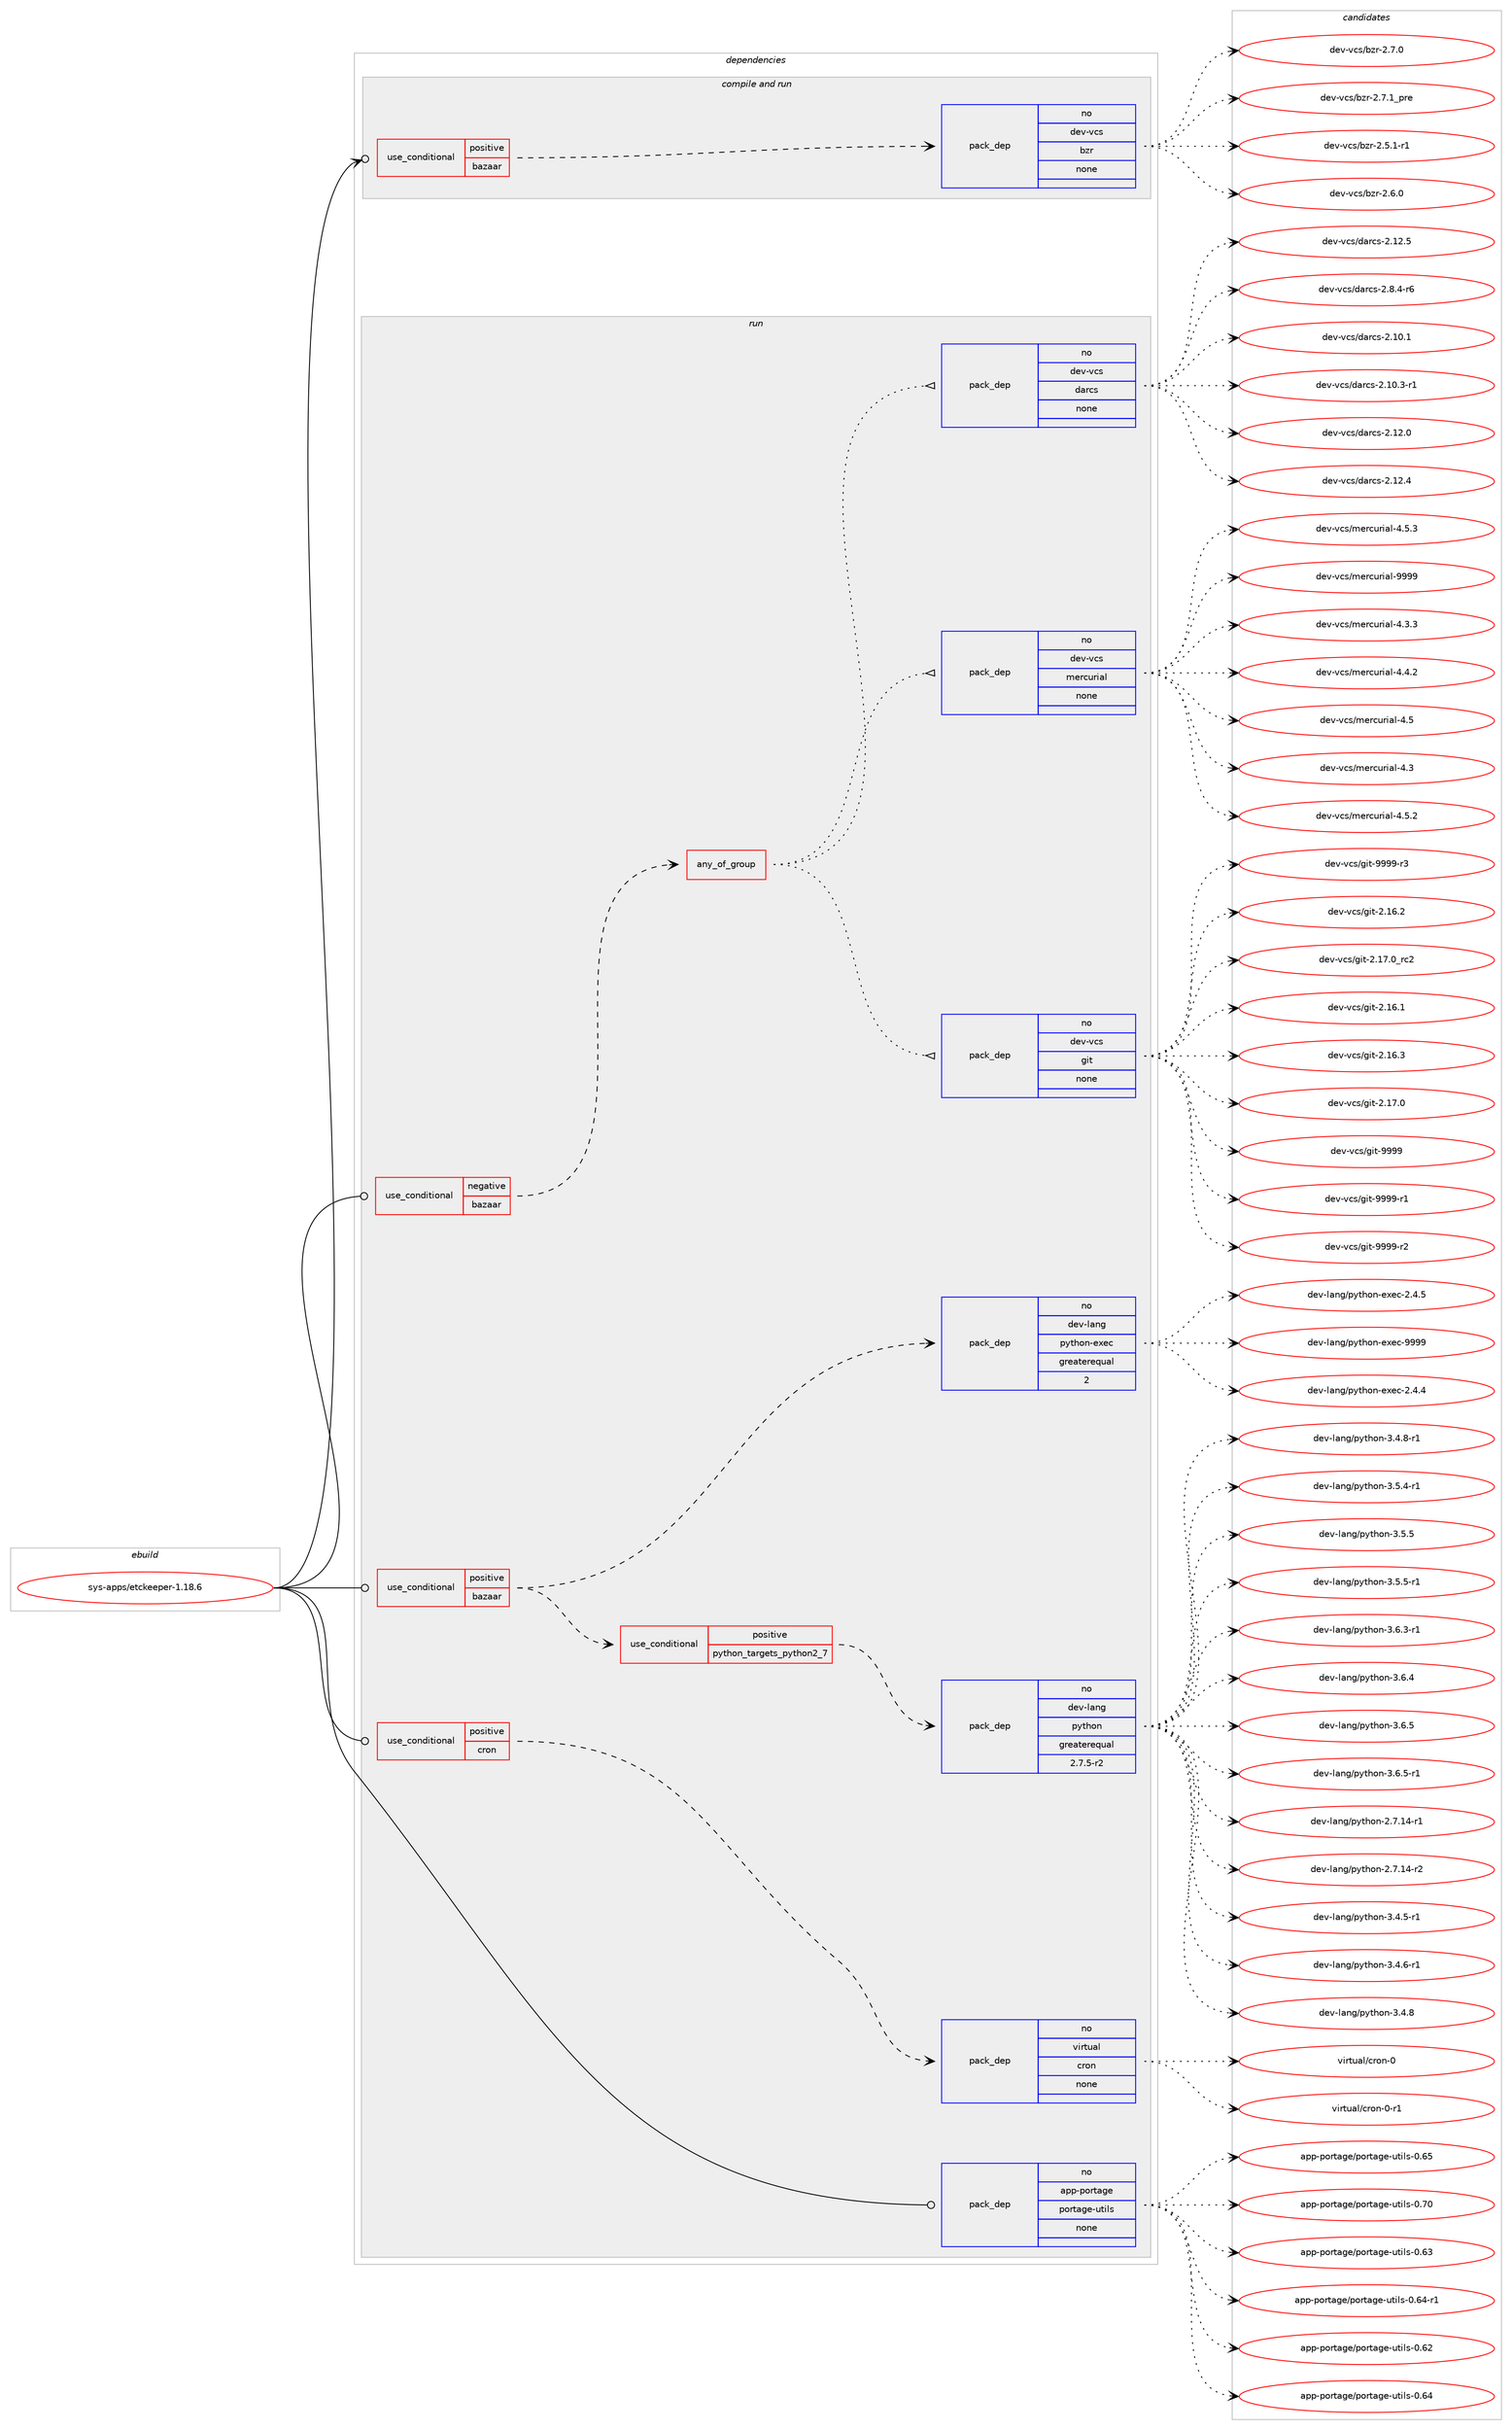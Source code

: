 digraph prolog {

# *************
# Graph options
# *************

newrank=true;
concentrate=true;
compound=true;
graph [rankdir=LR,fontname=Helvetica,fontsize=10,ranksep=1.5];#, ranksep=2.5, nodesep=0.2];
edge  [arrowhead=vee];
node  [fontname=Helvetica,fontsize=10];

# **********
# The ebuild
# **********

subgraph cluster_leftcol {
color=gray;
rank=same;
label=<<i>ebuild</i>>;
id [label="sys-apps/etckeeper-1.18.6", color=red, width=4, href="../sys-apps/etckeeper-1.18.6.svg"];
}

# ****************
# The dependencies
# ****************

subgraph cluster_midcol {
color=gray;
label=<<i>dependencies</i>>;
subgraph cluster_compile {
fillcolor="#eeeeee";
style=filled;
label=<<i>compile</i>>;
}
subgraph cluster_compileandrun {
fillcolor="#eeeeee";
style=filled;
label=<<i>compile and run</i>>;
subgraph cond271 {
dependency5007 [label=<<TABLE BORDER="0" CELLBORDER="1" CELLSPACING="0" CELLPADDING="4"><TR><TD ROWSPAN="3" CELLPADDING="10">use_conditional</TD></TR><TR><TD>positive</TD></TR><TR><TD>bazaar</TD></TR></TABLE>>, shape=none, color=red];
subgraph pack4724 {
dependency5008 [label=<<TABLE BORDER="0" CELLBORDER="1" CELLSPACING="0" CELLPADDING="4" WIDTH="220"><TR><TD ROWSPAN="6" CELLPADDING="30">pack_dep</TD></TR><TR><TD WIDTH="110">no</TD></TR><TR><TD>dev-vcs</TD></TR><TR><TD>bzr</TD></TR><TR><TD>none</TD></TR><TR><TD></TD></TR></TABLE>>, shape=none, color=blue];
}
dependency5007:e -> dependency5008:w [weight=20,style="dashed",arrowhead="vee"];
}
id:e -> dependency5007:w [weight=20,style="solid",arrowhead="odotvee"];
}
subgraph cluster_run {
fillcolor="#eeeeee";
style=filled;
label=<<i>run</i>>;
subgraph cond272 {
dependency5009 [label=<<TABLE BORDER="0" CELLBORDER="1" CELLSPACING="0" CELLPADDING="4"><TR><TD ROWSPAN="3" CELLPADDING="10">use_conditional</TD></TR><TR><TD>negative</TD></TR><TR><TD>bazaar</TD></TR></TABLE>>, shape=none, color=red];
subgraph any14 {
dependency5010 [label=<<TABLE BORDER="0" CELLBORDER="1" CELLSPACING="0" CELLPADDING="4"><TR><TD CELLPADDING="10">any_of_group</TD></TR></TABLE>>, shape=none, color=red];subgraph pack4725 {
dependency5011 [label=<<TABLE BORDER="0" CELLBORDER="1" CELLSPACING="0" CELLPADDING="4" WIDTH="220"><TR><TD ROWSPAN="6" CELLPADDING="30">pack_dep</TD></TR><TR><TD WIDTH="110">no</TD></TR><TR><TD>dev-vcs</TD></TR><TR><TD>git</TD></TR><TR><TD>none</TD></TR><TR><TD></TD></TR></TABLE>>, shape=none, color=blue];
}
dependency5010:e -> dependency5011:w [weight=20,style="dotted",arrowhead="oinv"];
subgraph pack4726 {
dependency5012 [label=<<TABLE BORDER="0" CELLBORDER="1" CELLSPACING="0" CELLPADDING="4" WIDTH="220"><TR><TD ROWSPAN="6" CELLPADDING="30">pack_dep</TD></TR><TR><TD WIDTH="110">no</TD></TR><TR><TD>dev-vcs</TD></TR><TR><TD>mercurial</TD></TR><TR><TD>none</TD></TR><TR><TD></TD></TR></TABLE>>, shape=none, color=blue];
}
dependency5010:e -> dependency5012:w [weight=20,style="dotted",arrowhead="oinv"];
subgraph pack4727 {
dependency5013 [label=<<TABLE BORDER="0" CELLBORDER="1" CELLSPACING="0" CELLPADDING="4" WIDTH="220"><TR><TD ROWSPAN="6" CELLPADDING="30">pack_dep</TD></TR><TR><TD WIDTH="110">no</TD></TR><TR><TD>dev-vcs</TD></TR><TR><TD>darcs</TD></TR><TR><TD>none</TD></TR><TR><TD></TD></TR></TABLE>>, shape=none, color=blue];
}
dependency5010:e -> dependency5013:w [weight=20,style="dotted",arrowhead="oinv"];
}
dependency5009:e -> dependency5010:w [weight=20,style="dashed",arrowhead="vee"];
}
id:e -> dependency5009:w [weight=20,style="solid",arrowhead="odot"];
subgraph cond273 {
dependency5014 [label=<<TABLE BORDER="0" CELLBORDER="1" CELLSPACING="0" CELLPADDING="4"><TR><TD ROWSPAN="3" CELLPADDING="10">use_conditional</TD></TR><TR><TD>positive</TD></TR><TR><TD>bazaar</TD></TR></TABLE>>, shape=none, color=red];
subgraph cond274 {
dependency5015 [label=<<TABLE BORDER="0" CELLBORDER="1" CELLSPACING="0" CELLPADDING="4"><TR><TD ROWSPAN="3" CELLPADDING="10">use_conditional</TD></TR><TR><TD>positive</TD></TR><TR><TD>python_targets_python2_7</TD></TR></TABLE>>, shape=none, color=red];
subgraph pack4728 {
dependency5016 [label=<<TABLE BORDER="0" CELLBORDER="1" CELLSPACING="0" CELLPADDING="4" WIDTH="220"><TR><TD ROWSPAN="6" CELLPADDING="30">pack_dep</TD></TR><TR><TD WIDTH="110">no</TD></TR><TR><TD>dev-lang</TD></TR><TR><TD>python</TD></TR><TR><TD>greaterequal</TD></TR><TR><TD>2.7.5-r2</TD></TR></TABLE>>, shape=none, color=blue];
}
dependency5015:e -> dependency5016:w [weight=20,style="dashed",arrowhead="vee"];
}
dependency5014:e -> dependency5015:w [weight=20,style="dashed",arrowhead="vee"];
subgraph pack4729 {
dependency5017 [label=<<TABLE BORDER="0" CELLBORDER="1" CELLSPACING="0" CELLPADDING="4" WIDTH="220"><TR><TD ROWSPAN="6" CELLPADDING="30">pack_dep</TD></TR><TR><TD WIDTH="110">no</TD></TR><TR><TD>dev-lang</TD></TR><TR><TD>python-exec</TD></TR><TR><TD>greaterequal</TD></TR><TR><TD>2</TD></TR></TABLE>>, shape=none, color=blue];
}
dependency5014:e -> dependency5017:w [weight=20,style="dashed",arrowhead="vee"];
}
id:e -> dependency5014:w [weight=20,style="solid",arrowhead="odot"];
subgraph cond275 {
dependency5018 [label=<<TABLE BORDER="0" CELLBORDER="1" CELLSPACING="0" CELLPADDING="4"><TR><TD ROWSPAN="3" CELLPADDING="10">use_conditional</TD></TR><TR><TD>positive</TD></TR><TR><TD>cron</TD></TR></TABLE>>, shape=none, color=red];
subgraph pack4730 {
dependency5019 [label=<<TABLE BORDER="0" CELLBORDER="1" CELLSPACING="0" CELLPADDING="4" WIDTH="220"><TR><TD ROWSPAN="6" CELLPADDING="30">pack_dep</TD></TR><TR><TD WIDTH="110">no</TD></TR><TR><TD>virtual</TD></TR><TR><TD>cron</TD></TR><TR><TD>none</TD></TR><TR><TD></TD></TR></TABLE>>, shape=none, color=blue];
}
dependency5018:e -> dependency5019:w [weight=20,style="dashed",arrowhead="vee"];
}
id:e -> dependency5018:w [weight=20,style="solid",arrowhead="odot"];
subgraph pack4731 {
dependency5020 [label=<<TABLE BORDER="0" CELLBORDER="1" CELLSPACING="0" CELLPADDING="4" WIDTH="220"><TR><TD ROWSPAN="6" CELLPADDING="30">pack_dep</TD></TR><TR><TD WIDTH="110">no</TD></TR><TR><TD>app-portage</TD></TR><TR><TD>portage-utils</TD></TR><TR><TD>none</TD></TR><TR><TD></TD></TR></TABLE>>, shape=none, color=blue];
}
id:e -> dependency5020:w [weight=20,style="solid",arrowhead="odot"];
}
}

# **************
# The candidates
# **************

subgraph cluster_choices {
rank=same;
color=gray;
label=<<i>candidates</i>>;

subgraph choice4724 {
color=black;
nodesep=1;
choice100101118451189911547981221144550465346494511449 [label="dev-vcs/bzr-2.5.1-r1", color=red, width=4,href="../dev-vcs/bzr-2.5.1-r1.svg"];
choice10010111845118991154798122114455046544648 [label="dev-vcs/bzr-2.6.0", color=red, width=4,href="../dev-vcs/bzr-2.6.0.svg"];
choice10010111845118991154798122114455046554648 [label="dev-vcs/bzr-2.7.0", color=red, width=4,href="../dev-vcs/bzr-2.7.0.svg"];
choice1001011184511899115479812211445504655464995112114101 [label="dev-vcs/bzr-2.7.1_pre", color=red, width=4,href="../dev-vcs/bzr-2.7.1_pre.svg"];
dependency5008:e -> choice100101118451189911547981221144550465346494511449:w [style=dotted,weight="100"];
dependency5008:e -> choice10010111845118991154798122114455046544648:w [style=dotted,weight="100"];
dependency5008:e -> choice10010111845118991154798122114455046554648:w [style=dotted,weight="100"];
dependency5008:e -> choice1001011184511899115479812211445504655464995112114101:w [style=dotted,weight="100"];
}
subgraph choice4725 {
color=black;
nodesep=1;
choice10010111845118991154710310511645504649544650 [label="dev-vcs/git-2.16.2", color=red, width=4,href="../dev-vcs/git-2.16.2.svg"];
choice10010111845118991154710310511645504649554648951149950 [label="dev-vcs/git-2.17.0_rc2", color=red, width=4,href="../dev-vcs/git-2.17.0_rc2.svg"];
choice10010111845118991154710310511645504649544649 [label="dev-vcs/git-2.16.1", color=red, width=4,href="../dev-vcs/git-2.16.1.svg"];
choice10010111845118991154710310511645504649544651 [label="dev-vcs/git-2.16.3", color=red, width=4,href="../dev-vcs/git-2.16.3.svg"];
choice10010111845118991154710310511645504649554648 [label="dev-vcs/git-2.17.0", color=red, width=4,href="../dev-vcs/git-2.17.0.svg"];
choice1001011184511899115471031051164557575757 [label="dev-vcs/git-9999", color=red, width=4,href="../dev-vcs/git-9999.svg"];
choice10010111845118991154710310511645575757574511449 [label="dev-vcs/git-9999-r1", color=red, width=4,href="../dev-vcs/git-9999-r1.svg"];
choice10010111845118991154710310511645575757574511450 [label="dev-vcs/git-9999-r2", color=red, width=4,href="../dev-vcs/git-9999-r2.svg"];
choice10010111845118991154710310511645575757574511451 [label="dev-vcs/git-9999-r3", color=red, width=4,href="../dev-vcs/git-9999-r3.svg"];
dependency5011:e -> choice10010111845118991154710310511645504649544650:w [style=dotted,weight="100"];
dependency5011:e -> choice10010111845118991154710310511645504649554648951149950:w [style=dotted,weight="100"];
dependency5011:e -> choice10010111845118991154710310511645504649544649:w [style=dotted,weight="100"];
dependency5011:e -> choice10010111845118991154710310511645504649544651:w [style=dotted,weight="100"];
dependency5011:e -> choice10010111845118991154710310511645504649554648:w [style=dotted,weight="100"];
dependency5011:e -> choice1001011184511899115471031051164557575757:w [style=dotted,weight="100"];
dependency5011:e -> choice10010111845118991154710310511645575757574511449:w [style=dotted,weight="100"];
dependency5011:e -> choice10010111845118991154710310511645575757574511450:w [style=dotted,weight="100"];
dependency5011:e -> choice10010111845118991154710310511645575757574511451:w [style=dotted,weight="100"];
}
subgraph choice4726 {
color=black;
nodesep=1;
choice1001011184511899115471091011149911711410597108455246514651 [label="dev-vcs/mercurial-4.3.3", color=red, width=4,href="../dev-vcs/mercurial-4.3.3.svg"];
choice1001011184511899115471091011149911711410597108455246524650 [label="dev-vcs/mercurial-4.4.2", color=red, width=4,href="../dev-vcs/mercurial-4.4.2.svg"];
choice100101118451189911547109101114991171141059710845524653 [label="dev-vcs/mercurial-4.5", color=red, width=4,href="../dev-vcs/mercurial-4.5.svg"];
choice100101118451189911547109101114991171141059710845524651 [label="dev-vcs/mercurial-4.3", color=red, width=4,href="../dev-vcs/mercurial-4.3.svg"];
choice1001011184511899115471091011149911711410597108455246534650 [label="dev-vcs/mercurial-4.5.2", color=red, width=4,href="../dev-vcs/mercurial-4.5.2.svg"];
choice1001011184511899115471091011149911711410597108455246534651 [label="dev-vcs/mercurial-4.5.3", color=red, width=4,href="../dev-vcs/mercurial-4.5.3.svg"];
choice10010111845118991154710910111499117114105971084557575757 [label="dev-vcs/mercurial-9999", color=red, width=4,href="../dev-vcs/mercurial-9999.svg"];
dependency5012:e -> choice1001011184511899115471091011149911711410597108455246514651:w [style=dotted,weight="100"];
dependency5012:e -> choice1001011184511899115471091011149911711410597108455246524650:w [style=dotted,weight="100"];
dependency5012:e -> choice100101118451189911547109101114991171141059710845524653:w [style=dotted,weight="100"];
dependency5012:e -> choice100101118451189911547109101114991171141059710845524651:w [style=dotted,weight="100"];
dependency5012:e -> choice1001011184511899115471091011149911711410597108455246534650:w [style=dotted,weight="100"];
dependency5012:e -> choice1001011184511899115471091011149911711410597108455246534651:w [style=dotted,weight="100"];
dependency5012:e -> choice10010111845118991154710910111499117114105971084557575757:w [style=dotted,weight="100"];
}
subgraph choice4727 {
color=black;
nodesep=1;
choice100101118451189911547100971149911545504649484649 [label="dev-vcs/darcs-2.10.1", color=red, width=4,href="../dev-vcs/darcs-2.10.1.svg"];
choice1001011184511899115471009711499115455046494846514511449 [label="dev-vcs/darcs-2.10.3-r1", color=red, width=4,href="../dev-vcs/darcs-2.10.3-r1.svg"];
choice100101118451189911547100971149911545504649504648 [label="dev-vcs/darcs-2.12.0", color=red, width=4,href="../dev-vcs/darcs-2.12.0.svg"];
choice100101118451189911547100971149911545504649504652 [label="dev-vcs/darcs-2.12.4", color=red, width=4,href="../dev-vcs/darcs-2.12.4.svg"];
choice100101118451189911547100971149911545504649504653 [label="dev-vcs/darcs-2.12.5", color=red, width=4,href="../dev-vcs/darcs-2.12.5.svg"];
choice10010111845118991154710097114991154550465646524511454 [label="dev-vcs/darcs-2.8.4-r6", color=red, width=4,href="../dev-vcs/darcs-2.8.4-r6.svg"];
dependency5013:e -> choice100101118451189911547100971149911545504649484649:w [style=dotted,weight="100"];
dependency5013:e -> choice1001011184511899115471009711499115455046494846514511449:w [style=dotted,weight="100"];
dependency5013:e -> choice100101118451189911547100971149911545504649504648:w [style=dotted,weight="100"];
dependency5013:e -> choice100101118451189911547100971149911545504649504652:w [style=dotted,weight="100"];
dependency5013:e -> choice100101118451189911547100971149911545504649504653:w [style=dotted,weight="100"];
dependency5013:e -> choice10010111845118991154710097114991154550465646524511454:w [style=dotted,weight="100"];
}
subgraph choice4728 {
color=black;
nodesep=1;
choice100101118451089711010347112121116104111110455046554649524511449 [label="dev-lang/python-2.7.14-r1", color=red, width=4,href="../dev-lang/python-2.7.14-r1.svg"];
choice100101118451089711010347112121116104111110455046554649524511450 [label="dev-lang/python-2.7.14-r2", color=red, width=4,href="../dev-lang/python-2.7.14-r2.svg"];
choice1001011184510897110103471121211161041111104551465246534511449 [label="dev-lang/python-3.4.5-r1", color=red, width=4,href="../dev-lang/python-3.4.5-r1.svg"];
choice1001011184510897110103471121211161041111104551465246544511449 [label="dev-lang/python-3.4.6-r1", color=red, width=4,href="../dev-lang/python-3.4.6-r1.svg"];
choice100101118451089711010347112121116104111110455146524656 [label="dev-lang/python-3.4.8", color=red, width=4,href="../dev-lang/python-3.4.8.svg"];
choice1001011184510897110103471121211161041111104551465246564511449 [label="dev-lang/python-3.4.8-r1", color=red, width=4,href="../dev-lang/python-3.4.8-r1.svg"];
choice1001011184510897110103471121211161041111104551465346524511449 [label="dev-lang/python-3.5.4-r1", color=red, width=4,href="../dev-lang/python-3.5.4-r1.svg"];
choice100101118451089711010347112121116104111110455146534653 [label="dev-lang/python-3.5.5", color=red, width=4,href="../dev-lang/python-3.5.5.svg"];
choice1001011184510897110103471121211161041111104551465346534511449 [label="dev-lang/python-3.5.5-r1", color=red, width=4,href="../dev-lang/python-3.5.5-r1.svg"];
choice1001011184510897110103471121211161041111104551465446514511449 [label="dev-lang/python-3.6.3-r1", color=red, width=4,href="../dev-lang/python-3.6.3-r1.svg"];
choice100101118451089711010347112121116104111110455146544652 [label="dev-lang/python-3.6.4", color=red, width=4,href="../dev-lang/python-3.6.4.svg"];
choice100101118451089711010347112121116104111110455146544653 [label="dev-lang/python-3.6.5", color=red, width=4,href="../dev-lang/python-3.6.5.svg"];
choice1001011184510897110103471121211161041111104551465446534511449 [label="dev-lang/python-3.6.5-r1", color=red, width=4,href="../dev-lang/python-3.6.5-r1.svg"];
dependency5016:e -> choice100101118451089711010347112121116104111110455046554649524511449:w [style=dotted,weight="100"];
dependency5016:e -> choice100101118451089711010347112121116104111110455046554649524511450:w [style=dotted,weight="100"];
dependency5016:e -> choice1001011184510897110103471121211161041111104551465246534511449:w [style=dotted,weight="100"];
dependency5016:e -> choice1001011184510897110103471121211161041111104551465246544511449:w [style=dotted,weight="100"];
dependency5016:e -> choice100101118451089711010347112121116104111110455146524656:w [style=dotted,weight="100"];
dependency5016:e -> choice1001011184510897110103471121211161041111104551465246564511449:w [style=dotted,weight="100"];
dependency5016:e -> choice1001011184510897110103471121211161041111104551465346524511449:w [style=dotted,weight="100"];
dependency5016:e -> choice100101118451089711010347112121116104111110455146534653:w [style=dotted,weight="100"];
dependency5016:e -> choice1001011184510897110103471121211161041111104551465346534511449:w [style=dotted,weight="100"];
dependency5016:e -> choice1001011184510897110103471121211161041111104551465446514511449:w [style=dotted,weight="100"];
dependency5016:e -> choice100101118451089711010347112121116104111110455146544652:w [style=dotted,weight="100"];
dependency5016:e -> choice100101118451089711010347112121116104111110455146544653:w [style=dotted,weight="100"];
dependency5016:e -> choice1001011184510897110103471121211161041111104551465446534511449:w [style=dotted,weight="100"];
}
subgraph choice4729 {
color=black;
nodesep=1;
choice1001011184510897110103471121211161041111104510112010199455046524652 [label="dev-lang/python-exec-2.4.4", color=red, width=4,href="../dev-lang/python-exec-2.4.4.svg"];
choice1001011184510897110103471121211161041111104510112010199455046524653 [label="dev-lang/python-exec-2.4.5", color=red, width=4,href="../dev-lang/python-exec-2.4.5.svg"];
choice10010111845108971101034711212111610411111045101120101994557575757 [label="dev-lang/python-exec-9999", color=red, width=4,href="../dev-lang/python-exec-9999.svg"];
dependency5017:e -> choice1001011184510897110103471121211161041111104510112010199455046524652:w [style=dotted,weight="100"];
dependency5017:e -> choice1001011184510897110103471121211161041111104510112010199455046524653:w [style=dotted,weight="100"];
dependency5017:e -> choice10010111845108971101034711212111610411111045101120101994557575757:w [style=dotted,weight="100"];
}
subgraph choice4730 {
color=black;
nodesep=1;
choice1181051141161179710847991141111104548 [label="virtual/cron-0", color=red, width=4,href="../virtual/cron-0.svg"];
choice11810511411611797108479911411111045484511449 [label="virtual/cron-0-r1", color=red, width=4,href="../virtual/cron-0-r1.svg"];
dependency5019:e -> choice1181051141161179710847991141111104548:w [style=dotted,weight="100"];
dependency5019:e -> choice11810511411611797108479911411111045484511449:w [style=dotted,weight="100"];
}
subgraph choice4731 {
color=black;
nodesep=1;
choice9711211245112111114116971031014711211111411697103101451171161051081154548465451 [label="app-portage/portage-utils-0.63", color=red, width=4,href="../app-portage/portage-utils-0.63.svg"];
choice97112112451121111141169710310147112111114116971031014511711610510811545484654524511449 [label="app-portage/portage-utils-0.64-r1", color=red, width=4,href="../app-portage/portage-utils-0.64-r1.svg"];
choice9711211245112111114116971031014711211111411697103101451171161051081154548465450 [label="app-portage/portage-utils-0.62", color=red, width=4,href="../app-portage/portage-utils-0.62.svg"];
choice9711211245112111114116971031014711211111411697103101451171161051081154548465452 [label="app-portage/portage-utils-0.64", color=red, width=4,href="../app-portage/portage-utils-0.64.svg"];
choice9711211245112111114116971031014711211111411697103101451171161051081154548465453 [label="app-portage/portage-utils-0.65", color=red, width=4,href="../app-portage/portage-utils-0.65.svg"];
choice9711211245112111114116971031014711211111411697103101451171161051081154548465548 [label="app-portage/portage-utils-0.70", color=red, width=4,href="../app-portage/portage-utils-0.70.svg"];
dependency5020:e -> choice9711211245112111114116971031014711211111411697103101451171161051081154548465451:w [style=dotted,weight="100"];
dependency5020:e -> choice97112112451121111141169710310147112111114116971031014511711610510811545484654524511449:w [style=dotted,weight="100"];
dependency5020:e -> choice9711211245112111114116971031014711211111411697103101451171161051081154548465450:w [style=dotted,weight="100"];
dependency5020:e -> choice9711211245112111114116971031014711211111411697103101451171161051081154548465452:w [style=dotted,weight="100"];
dependency5020:e -> choice9711211245112111114116971031014711211111411697103101451171161051081154548465453:w [style=dotted,weight="100"];
dependency5020:e -> choice9711211245112111114116971031014711211111411697103101451171161051081154548465548:w [style=dotted,weight="100"];
}
}

}
